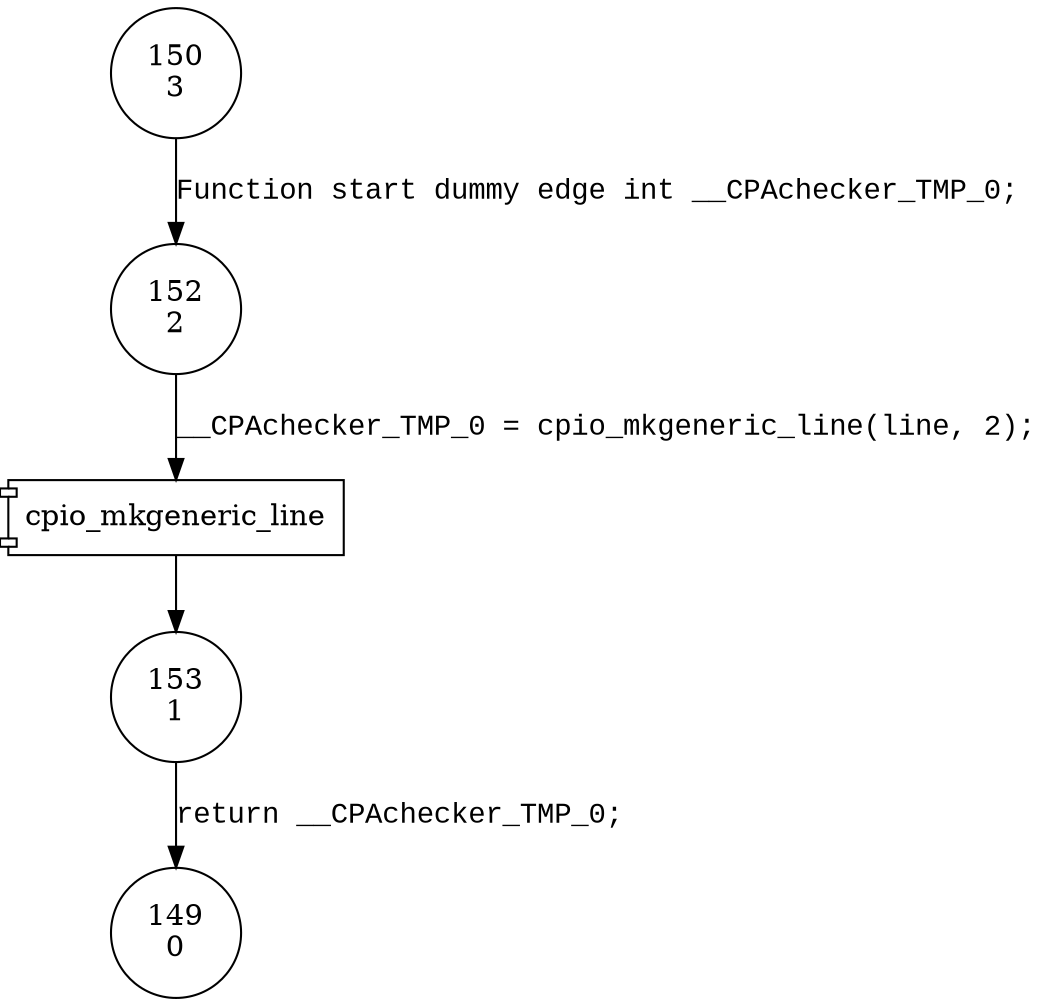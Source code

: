 digraph cpio_mksock_line {
150 [shape="circle" label="150\n3"]
152 [shape="circle" label="152\n2"]
153 [shape="circle" label="153\n1"]
149 [shape="circle" label="149\n0"]
150 -> 152 [label="Function start dummy edge int __CPAchecker_TMP_0;" fontname="Courier New"]
100021 [shape="component" label="cpio_mkgeneric_line"]
152 -> 100021 [label="__CPAchecker_TMP_0 = cpio_mkgeneric_line(line, 2);" fontname="Courier New"]
100021 -> 153 [label="" fontname="Courier New"]
153 -> 149 [label="return __CPAchecker_TMP_0;" fontname="Courier New"]
}